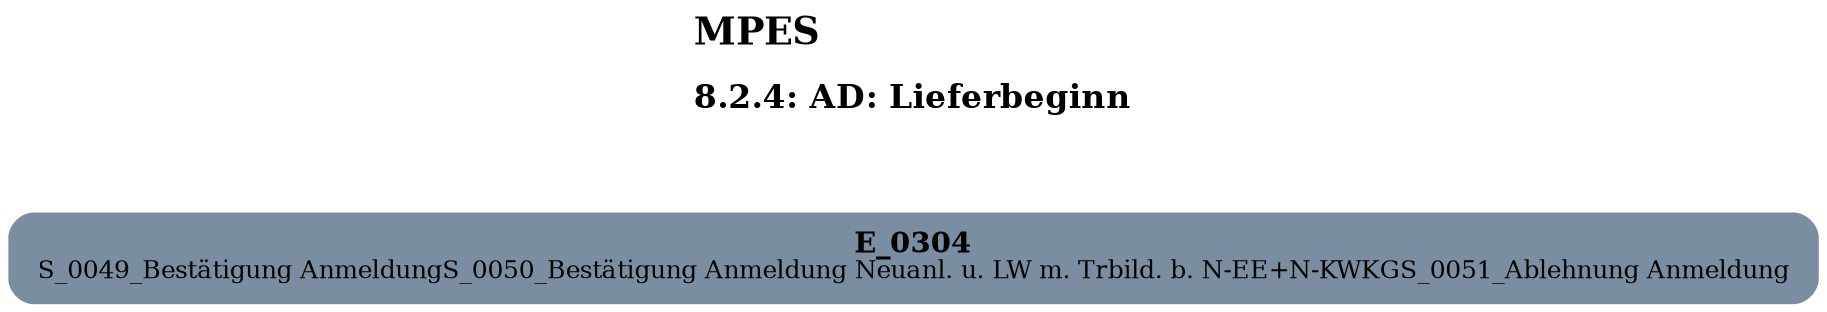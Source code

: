 digraph D {
    labelloc="t";
    label=<<B><FONT POINT-SIZE="18">MPES</FONT></B><BR align="left"/><BR/><B><FONT POINT-SIZE="16">8.2.4: AD: Lieferbeginn</FONT></B><BR align="left"/><BR/><BR/><BR/>>;
    ratio="compress";
    concentrate=true;
    pack=true;
    rankdir=TB;
    packmode="array";
    size="20,20";
    "Empty" [margin="0.2,0.12", shape=box, style="filled,rounded", penwidth=0.0, fillcolor="#7a8da1", label=<<B>E_0304</B><BR align="center"/><FONT point-size="12">S_0049_Bestätigung Anmeldung
S_0050_Bestätigung Anmeldung Neuanl. u. LW m. Trbild. b. N-EE+N-KWKG
S_0051_Ablehnung Anmeldung</FONT><BR align="center"/>>];


    bgcolor="transparent";
}